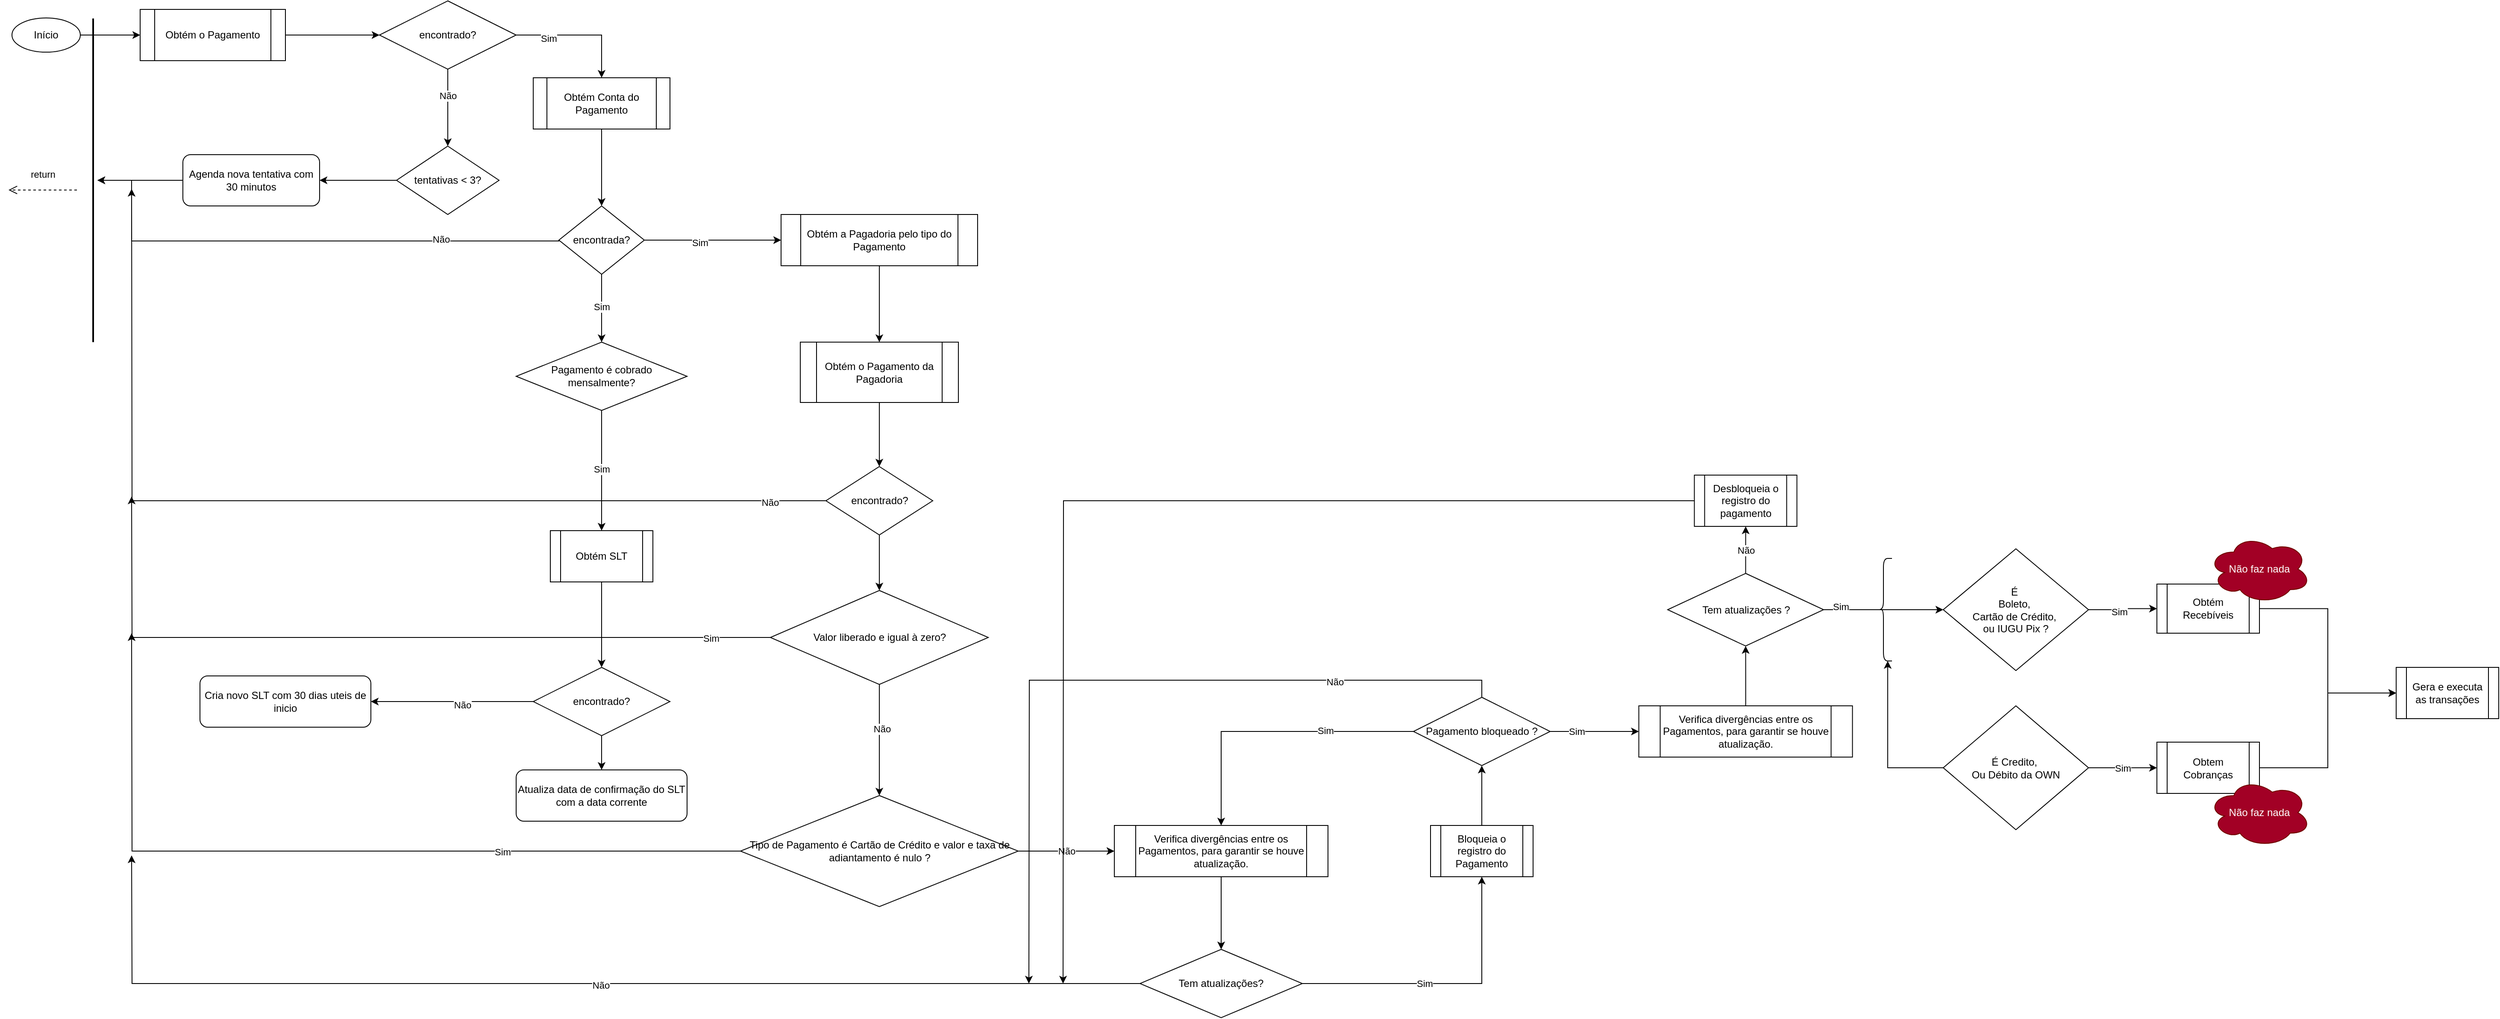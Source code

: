 <mxfile version="26.2.14">
  <diagram id="GeneratedFlow" name="Fluxo de Pagamento">
    <mxGraphModel dx="2025" dy="811" grid="1" gridSize="10" guides="1" tooltips="1" connect="1" arrows="1" fold="1" page="1" pageScale="1" pageWidth="827" pageHeight="1169" math="0" shadow="0">
      <root>
        <mxCell id="0" />
        <mxCell id="1" parent="0" />
        <mxCell id="start" value="Início" style="ellipse;whiteSpace=wrap;html=1;shadow=0;" parent="1" vertex="1">
          <mxGeometry x="-800" y="20" width="80" height="40" as="geometry" />
        </mxCell>
        <mxCell id="getPayment" value="" style="rounded=1;whiteSpace=wrap;html=1;shadow=0;" parent="1" vertex="1">
          <mxGeometry x="-650" y="10" width="160" height="60" as="geometry" />
        </mxCell>
        <mxCell id="edge1" style="edgeStyle=orthogonalEdgeStyle;rounded=0;html=1;" parent="1" source="start" target="getPayment" edge="1">
          <mxGeometry relative="1" as="geometry" />
        </mxCell>
        <mxCell id="paymentNotFound" value="encontrado?" style="rhombus;whiteSpace=wrap;html=1;shadow=0;" parent="1" vertex="1">
          <mxGeometry x="-370" width="160" height="80" as="geometry" />
        </mxCell>
        <mxCell id="edge2" style="edgeStyle=orthogonalEdgeStyle;rounded=0;html=1;" parent="1" source="getPayment" target="paymentNotFound" edge="1">
          <mxGeometry relative="1" as="geometry" />
        </mxCell>
        <mxCell id="p-sIgQ1qaCB0FaJdWFcv-16" value="" style="edgeStyle=orthogonalEdgeStyle;rounded=0;orthogonalLoop=1;jettySize=auto;html=1;" edge="1" parent="1" source="scheduleRetry" target="p-sIgQ1qaCB0FaJdWFcv-15">
          <mxGeometry relative="1" as="geometry" />
        </mxCell>
        <mxCell id="scheduleRetry" value="Agenda nova tentativa com 30 minutos" style="rounded=1;whiteSpace=wrap;html=1;shadow=0;" parent="1" vertex="1">
          <mxGeometry x="-600" y="180" width="160" height="60" as="geometry" />
        </mxCell>
        <mxCell id="edge3" style="edgeStyle=orthogonalEdgeStyle;rounded=0;html=1;" parent="1" source="p-sIgQ1qaCB0FaJdWFcv-4" target="scheduleRetry" edge="1">
          <mxGeometry relative="1" as="geometry">
            <mxPoint as="offset" />
          </mxGeometry>
        </mxCell>
        <mxCell id="edge4" style="edgeStyle=orthogonalEdgeStyle;rounded=0;html=1;entryX=0.5;entryY=0;entryDx=0;entryDy=0;" parent="1" source="p-sIgQ1qaCB0FaJdWFcv-12" target="p-sIgQ1qaCB0FaJdWFcv-17" edge="1">
          <mxGeometry relative="1" as="geometry">
            <mxPoint as="offset" />
            <mxPoint x="-120" y="210" as="targetPoint" />
          </mxGeometry>
        </mxCell>
        <mxCell id="createSLI" value="Cria novo SLT com 30 dias uteis de inicio" style="rounded=1;whiteSpace=wrap;html=1;shadow=0;" parent="1" vertex="1">
          <mxGeometry x="-580" y="790" width="200" height="60" as="geometry" />
        </mxCell>
        <mxCell id="edge6" style="edgeStyle=orthogonalEdgeStyle;rounded=0;html=1;exitX=0;exitY=0.5;exitDx=0;exitDy=0;" parent="1" source="sliFound" target="createSLI" edge="1">
          <mxGeometry relative="1" as="geometry">
            <mxPoint as="offset" />
            <mxPoint x="-200" y="670" as="sourcePoint" />
          </mxGeometry>
        </mxCell>
        <mxCell id="p-sIgQ1qaCB0FaJdWFcv-29" value="Não" style="edgeLabel;html=1;align=center;verticalAlign=middle;resizable=0;points=[];" vertex="1" connectable="0" parent="edge6">
          <mxGeometry x="-0.123" y="4" relative="1" as="geometry">
            <mxPoint as="offset" />
          </mxGeometry>
        </mxCell>
        <mxCell id="sliFound" value="encontrado?" style="rhombus;whiteSpace=wrap;html=1;shadow=0;" parent="1" vertex="1">
          <mxGeometry x="-190" y="780" width="160" height="80" as="geometry" />
        </mxCell>
        <mxCell id="updateSLI" value="Atualiza data de confirmação do SLT&lt;div&gt;com a data corrente&lt;/div&gt;" style="rounded=1;whiteSpace=wrap;html=1;shadow=0;" parent="1" vertex="1">
          <mxGeometry x="-210" y="900" width="200" height="60" as="geometry" />
        </mxCell>
        <mxCell id="edge8" style="edgeStyle=orthogonalEdgeStyle;rounded=0;html=1;" parent="1" source="sliFound" target="updateSLI" edge="1">
          <mxGeometry relative="1" as="geometry">
            <mxPoint as="offset" />
          </mxGeometry>
        </mxCell>
        <mxCell id="p-sIgQ1qaCB0FaJdWFcv-5" value="" style="edgeStyle=orthogonalEdgeStyle;rounded=0;html=1;entryX=0.5;entryY=0;entryDx=0;entryDy=0;" edge="1" parent="1" source="paymentNotFound" target="p-sIgQ1qaCB0FaJdWFcv-4">
          <mxGeometry relative="1" as="geometry">
            <mxPoint as="offset" />
            <mxPoint x="-450" y="170" as="sourcePoint" />
            <mxPoint x="-600" y="340" as="targetPoint" />
          </mxGeometry>
        </mxCell>
        <mxCell id="p-sIgQ1qaCB0FaJdWFcv-6" value="Não" style="edgeLabel;html=1;align=center;verticalAlign=middle;resizable=0;points=[];" vertex="1" connectable="0" parent="p-sIgQ1qaCB0FaJdWFcv-5">
          <mxGeometry x="-0.308" relative="1" as="geometry">
            <mxPoint as="offset" />
          </mxGeometry>
        </mxCell>
        <mxCell id="p-sIgQ1qaCB0FaJdWFcv-4" value="tentativas &amp;lt; 3?" style="rhombus;whiteSpace=wrap;html=1;" vertex="1" parent="1">
          <mxGeometry x="-350" y="170" width="120" height="80" as="geometry" />
        </mxCell>
        <mxCell id="p-sIgQ1qaCB0FaJdWFcv-7" value="return" style="html=1;verticalAlign=bottom;endArrow=open;dashed=1;endSize=8;curved=0;rounded=0;" edge="1" parent="1">
          <mxGeometry y="-9" relative="1" as="geometry">
            <mxPoint x="-724" y="221.33" as="sourcePoint" />
            <mxPoint x="-804" y="221.33" as="targetPoint" />
            <mxPoint as="offset" />
          </mxGeometry>
        </mxCell>
        <mxCell id="p-sIgQ1qaCB0FaJdWFcv-8" value="Obtém o Pagamento" style="shape=process;whiteSpace=wrap;html=1;backgroundOutline=1;" vertex="1" parent="1">
          <mxGeometry x="-650" y="10" width="170" height="60" as="geometry" />
        </mxCell>
        <mxCell id="p-sIgQ1qaCB0FaJdWFcv-10" value="" style="edgeStyle=orthogonalEdgeStyle;rounded=0;orthogonalLoop=1;jettySize=auto;html=1;entryX=0.5;entryY=0;entryDx=0;entryDy=0;" edge="1" parent="1" source="p-sIgQ1qaCB0FaJdWFcv-9" target="sliFound">
          <mxGeometry relative="1" as="geometry">
            <mxPoint x="-120" y="650" as="targetPoint" />
          </mxGeometry>
        </mxCell>
        <mxCell id="p-sIgQ1qaCB0FaJdWFcv-9" value="Obtém SLT" style="shape=process;whiteSpace=wrap;html=1;backgroundOutline=1;" vertex="1" parent="1">
          <mxGeometry x="-170" y="620" width="120" height="60" as="geometry" />
        </mxCell>
        <mxCell id="p-sIgQ1qaCB0FaJdWFcv-15" value="" style="line;strokeWidth=2;direction=south;html=1;" vertex="1" parent="1">
          <mxGeometry x="-710" y="20.63" width="10" height="378.75" as="geometry" />
        </mxCell>
        <mxCell id="p-sIgQ1qaCB0FaJdWFcv-19" style="edgeStyle=orthogonalEdgeStyle;rounded=0;orthogonalLoop=1;jettySize=auto;html=1;exitX=0;exitY=0.5;exitDx=0;exitDy=0;" edge="1" parent="1">
          <mxGeometry relative="1" as="geometry">
            <mxPoint x="-160" y="280" as="sourcePoint" />
            <mxPoint x="-700" y="210" as="targetPoint" />
            <Array as="points">
              <mxPoint x="-160" y="281" />
              <mxPoint x="-660" y="281" />
              <mxPoint x="-660" y="210" />
            </Array>
          </mxGeometry>
        </mxCell>
        <mxCell id="p-sIgQ1qaCB0FaJdWFcv-22" value="Não" style="edgeLabel;html=1;align=center;verticalAlign=middle;resizable=0;points=[];" vertex="1" connectable="0" parent="p-sIgQ1qaCB0FaJdWFcv-19">
          <mxGeometry x="-0.545" y="-2" relative="1" as="geometry">
            <mxPoint as="offset" />
          </mxGeometry>
        </mxCell>
        <mxCell id="p-sIgQ1qaCB0FaJdWFcv-20" style="edgeStyle=orthogonalEdgeStyle;rounded=0;orthogonalLoop=1;jettySize=auto;html=1;exitX=0.5;exitY=1;exitDx=0;exitDy=0;entryX=0.5;entryY=0;entryDx=0;entryDy=0;" edge="1" parent="1" source="p-sIgQ1qaCB0FaJdWFcv-25" target="p-sIgQ1qaCB0FaJdWFcv-9">
          <mxGeometry relative="1" as="geometry" />
        </mxCell>
        <mxCell id="p-sIgQ1qaCB0FaJdWFcv-28" value="Sim" style="edgeLabel;html=1;align=center;verticalAlign=middle;resizable=0;points=[];" vertex="1" connectable="0" parent="p-sIgQ1qaCB0FaJdWFcv-20">
          <mxGeometry x="-0.034" relative="1" as="geometry">
            <mxPoint as="offset" />
          </mxGeometry>
        </mxCell>
        <mxCell id="p-sIgQ1qaCB0FaJdWFcv-31" style="edgeStyle=orthogonalEdgeStyle;rounded=0;orthogonalLoop=1;jettySize=auto;html=1;entryX=0;entryY=0.5;entryDx=0;entryDy=0;" edge="1" parent="1" source="p-sIgQ1qaCB0FaJdWFcv-17" target="p-sIgQ1qaCB0FaJdWFcv-30">
          <mxGeometry relative="1" as="geometry" />
        </mxCell>
        <mxCell id="p-sIgQ1qaCB0FaJdWFcv-32" value="Sim" style="edgeLabel;html=1;align=center;verticalAlign=middle;resizable=0;points=[];" vertex="1" connectable="0" parent="p-sIgQ1qaCB0FaJdWFcv-31">
          <mxGeometry x="-0.185" y="-3" relative="1" as="geometry">
            <mxPoint as="offset" />
          </mxGeometry>
        </mxCell>
        <mxCell id="p-sIgQ1qaCB0FaJdWFcv-17" value="encontrada?" style="rhombus;whiteSpace=wrap;html=1;" vertex="1" parent="1">
          <mxGeometry x="-160" y="240" width="100" height="80" as="geometry" />
        </mxCell>
        <mxCell id="p-sIgQ1qaCB0FaJdWFcv-23" value="" style="edgeStyle=orthogonalEdgeStyle;rounded=0;html=1;entryX=0.5;entryY=0;entryDx=0;entryDy=0;" edge="1" parent="1" source="paymentNotFound" target="p-sIgQ1qaCB0FaJdWFcv-12">
          <mxGeometry relative="1" as="geometry">
            <mxPoint as="offset" />
            <mxPoint x="-210" y="40" as="sourcePoint" />
            <mxPoint x="-110" y="240" as="targetPoint" />
          </mxGeometry>
        </mxCell>
        <mxCell id="p-sIgQ1qaCB0FaJdWFcv-24" value="Sim" style="edgeLabel;html=1;align=center;verticalAlign=middle;resizable=0;points=[];" vertex="1" connectable="0" parent="p-sIgQ1qaCB0FaJdWFcv-23">
          <mxGeometry x="-0.496" y="-4" relative="1" as="geometry">
            <mxPoint as="offset" />
          </mxGeometry>
        </mxCell>
        <mxCell id="p-sIgQ1qaCB0FaJdWFcv-12" value="Obtém Conta do Pagamento" style="shape=process;whiteSpace=wrap;html=1;backgroundOutline=1;" vertex="1" parent="1">
          <mxGeometry x="-190" y="90" width="160" height="60" as="geometry" />
        </mxCell>
        <mxCell id="p-sIgQ1qaCB0FaJdWFcv-26" value="" style="edgeStyle=orthogonalEdgeStyle;rounded=0;orthogonalLoop=1;jettySize=auto;html=1;exitX=0.5;exitY=1;exitDx=0;exitDy=0;entryX=0.5;entryY=0;entryDx=0;entryDy=0;" edge="1" parent="1" source="p-sIgQ1qaCB0FaJdWFcv-17" target="p-sIgQ1qaCB0FaJdWFcv-25">
          <mxGeometry relative="1" as="geometry">
            <mxPoint x="-110" y="320" as="sourcePoint" />
            <mxPoint x="-110" y="630" as="targetPoint" />
          </mxGeometry>
        </mxCell>
        <mxCell id="p-sIgQ1qaCB0FaJdWFcv-27" value="Sim" style="edgeLabel;html=1;align=center;verticalAlign=middle;resizable=0;points=[];" vertex="1" connectable="0" parent="p-sIgQ1qaCB0FaJdWFcv-26">
          <mxGeometry x="-0.053" relative="1" as="geometry">
            <mxPoint as="offset" />
          </mxGeometry>
        </mxCell>
        <mxCell id="p-sIgQ1qaCB0FaJdWFcv-25" value="Pagamento é cobrado mensalmente?" style="rhombus;whiteSpace=wrap;html=1;" vertex="1" parent="1">
          <mxGeometry x="-210" y="399.38" width="200" height="80" as="geometry" />
        </mxCell>
        <mxCell id="p-sIgQ1qaCB0FaJdWFcv-33" style="edgeStyle=orthogonalEdgeStyle;rounded=0;orthogonalLoop=1;jettySize=auto;html=1;exitX=0.5;exitY=1;exitDx=0;exitDy=0;entryX=0.5;entryY=0;entryDx=0;entryDy=0;" edge="1" parent="1" source="p-sIgQ1qaCB0FaJdWFcv-30" target="p-sIgQ1qaCB0FaJdWFcv-34">
          <mxGeometry relative="1" as="geometry">
            <mxPoint x="215" y="430" as="targetPoint" />
          </mxGeometry>
        </mxCell>
        <mxCell id="p-sIgQ1qaCB0FaJdWFcv-30" value="Obtém a Pagadoria pelo tipo do Pagamento" style="shape=process;whiteSpace=wrap;html=1;backgroundOutline=1;" vertex="1" parent="1">
          <mxGeometry x="100" y="250" width="230" height="60" as="geometry" />
        </mxCell>
        <mxCell id="p-sIgQ1qaCB0FaJdWFcv-36" value="" style="edgeStyle=orthogonalEdgeStyle;rounded=0;orthogonalLoop=1;jettySize=auto;html=1;" edge="1" parent="1" source="p-sIgQ1qaCB0FaJdWFcv-34" target="p-sIgQ1qaCB0FaJdWFcv-35">
          <mxGeometry relative="1" as="geometry" />
        </mxCell>
        <mxCell id="p-sIgQ1qaCB0FaJdWFcv-34" value="Obtém o Pagamento da Pagadoria" style="shape=process;whiteSpace=wrap;html=1;backgroundOutline=1;" vertex="1" parent="1">
          <mxGeometry x="122.5" y="399.38" width="185" height="70.62" as="geometry" />
        </mxCell>
        <mxCell id="p-sIgQ1qaCB0FaJdWFcv-37" style="edgeStyle=orthogonalEdgeStyle;rounded=0;orthogonalLoop=1;jettySize=auto;html=1;exitX=0;exitY=0.5;exitDx=0;exitDy=0;" edge="1" parent="1" source="p-sIgQ1qaCB0FaJdWFcv-35">
          <mxGeometry relative="1" as="geometry">
            <mxPoint x="-660" y="220" as="targetPoint" />
          </mxGeometry>
        </mxCell>
        <mxCell id="p-sIgQ1qaCB0FaJdWFcv-38" value="Não" style="edgeLabel;html=1;align=center;verticalAlign=middle;resizable=0;points=[];" vertex="1" connectable="0" parent="p-sIgQ1qaCB0FaJdWFcv-37">
          <mxGeometry x="-0.889" y="2" relative="1" as="geometry">
            <mxPoint as="offset" />
          </mxGeometry>
        </mxCell>
        <mxCell id="p-sIgQ1qaCB0FaJdWFcv-40" value="" style="edgeStyle=orthogonalEdgeStyle;rounded=0;orthogonalLoop=1;jettySize=auto;html=1;" edge="1" parent="1" source="p-sIgQ1qaCB0FaJdWFcv-35" target="p-sIgQ1qaCB0FaJdWFcv-39">
          <mxGeometry relative="1" as="geometry" />
        </mxCell>
        <mxCell id="p-sIgQ1qaCB0FaJdWFcv-35" value="encontrado?" style="rhombus;whiteSpace=wrap;html=1;" vertex="1" parent="1">
          <mxGeometry x="152.5" y="545" width="125" height="80" as="geometry" />
        </mxCell>
        <mxCell id="p-sIgQ1qaCB0FaJdWFcv-42" style="edgeStyle=orthogonalEdgeStyle;rounded=0;orthogonalLoop=1;jettySize=auto;html=1;exitX=0;exitY=0.5;exitDx=0;exitDy=0;" edge="1" parent="1" source="p-sIgQ1qaCB0FaJdWFcv-39">
          <mxGeometry relative="1" as="geometry">
            <mxPoint x="-660" y="580" as="targetPoint" />
          </mxGeometry>
        </mxCell>
        <mxCell id="p-sIgQ1qaCB0FaJdWFcv-43" value="Sim" style="edgeLabel;html=1;align=center;verticalAlign=middle;resizable=0;points=[];" vertex="1" connectable="0" parent="p-sIgQ1qaCB0FaJdWFcv-42">
          <mxGeometry x="-0.847" y="1" relative="1" as="geometry">
            <mxPoint as="offset" />
          </mxGeometry>
        </mxCell>
        <mxCell id="p-sIgQ1qaCB0FaJdWFcv-46" style="edgeStyle=orthogonalEdgeStyle;rounded=0;orthogonalLoop=1;jettySize=auto;html=1;entryX=0.5;entryY=0;entryDx=0;entryDy=0;" edge="1" parent="1" source="p-sIgQ1qaCB0FaJdWFcv-39" target="p-sIgQ1qaCB0FaJdWFcv-44">
          <mxGeometry relative="1" as="geometry" />
        </mxCell>
        <mxCell id="p-sIgQ1qaCB0FaJdWFcv-48" value="Não" style="edgeLabel;html=1;align=center;verticalAlign=middle;resizable=0;points=[];" vertex="1" connectable="0" parent="p-sIgQ1qaCB0FaJdWFcv-46">
          <mxGeometry x="-0.21" y="3" relative="1" as="geometry">
            <mxPoint as="offset" />
          </mxGeometry>
        </mxCell>
        <mxCell id="p-sIgQ1qaCB0FaJdWFcv-39" value="Valor liberado e igual à zero?" style="rhombus;whiteSpace=wrap;html=1;" vertex="1" parent="1">
          <mxGeometry x="87.5" y="690" width="255" height="110" as="geometry" />
        </mxCell>
        <mxCell id="p-sIgQ1qaCB0FaJdWFcv-45" style="edgeStyle=orthogonalEdgeStyle;rounded=0;orthogonalLoop=1;jettySize=auto;html=1;exitX=0;exitY=0.5;exitDx=0;exitDy=0;" edge="1" parent="1" source="p-sIgQ1qaCB0FaJdWFcv-44">
          <mxGeometry relative="1" as="geometry">
            <mxPoint x="-660" y="740" as="targetPoint" />
          </mxGeometry>
        </mxCell>
        <mxCell id="p-sIgQ1qaCB0FaJdWFcv-47" value="Sim" style="edgeLabel;html=1;align=center;verticalAlign=middle;resizable=0;points=[];" vertex="1" connectable="0" parent="p-sIgQ1qaCB0FaJdWFcv-45">
          <mxGeometry x="-0.424" y="1" relative="1" as="geometry">
            <mxPoint as="offset" />
          </mxGeometry>
        </mxCell>
        <mxCell id="p-sIgQ1qaCB0FaJdWFcv-50" value="Não" style="edgeStyle=orthogonalEdgeStyle;rounded=0;orthogonalLoop=1;jettySize=auto;html=1;" edge="1" parent="1" source="p-sIgQ1qaCB0FaJdWFcv-44" target="p-sIgQ1qaCB0FaJdWFcv-49">
          <mxGeometry relative="1" as="geometry" />
        </mxCell>
        <mxCell id="p-sIgQ1qaCB0FaJdWFcv-44" value="Tipo de Pagamento é Cartão de Crédito e valor e taxa de adiantamento é nulo ?" style="rhombus;whiteSpace=wrap;html=1;" vertex="1" parent="1">
          <mxGeometry x="52.5" y="930" width="325" height="130" as="geometry" />
        </mxCell>
        <mxCell id="p-sIgQ1qaCB0FaJdWFcv-55" value="" style="edgeStyle=orthogonalEdgeStyle;rounded=0;orthogonalLoop=1;jettySize=auto;html=1;" edge="1" parent="1" source="p-sIgQ1qaCB0FaJdWFcv-49" target="p-sIgQ1qaCB0FaJdWFcv-51">
          <mxGeometry relative="1" as="geometry" />
        </mxCell>
        <mxCell id="p-sIgQ1qaCB0FaJdWFcv-49" value="Verifica divergências entre os Pagamentos, para garantir se houve atualização." style="shape=process;whiteSpace=wrap;html=1;backgroundOutline=1;" vertex="1" parent="1">
          <mxGeometry x="490" y="965" width="250" height="60" as="geometry" />
        </mxCell>
        <mxCell id="p-sIgQ1qaCB0FaJdWFcv-53" style="edgeStyle=orthogonalEdgeStyle;rounded=0;orthogonalLoop=1;jettySize=auto;html=1;" edge="1" parent="1" source="p-sIgQ1qaCB0FaJdWFcv-51">
          <mxGeometry relative="1" as="geometry">
            <mxPoint x="-660" y="1000.0" as="targetPoint" />
          </mxGeometry>
        </mxCell>
        <mxCell id="p-sIgQ1qaCB0FaJdWFcv-54" value="Não" style="edgeLabel;html=1;align=center;verticalAlign=middle;resizable=0;points=[];" vertex="1" connectable="0" parent="p-sIgQ1qaCB0FaJdWFcv-53">
          <mxGeometry x="-0.05" y="2" relative="1" as="geometry">
            <mxPoint as="offset" />
          </mxGeometry>
        </mxCell>
        <mxCell id="p-sIgQ1qaCB0FaJdWFcv-57" style="edgeStyle=orthogonalEdgeStyle;rounded=0;orthogonalLoop=1;jettySize=auto;html=1;entryX=0.5;entryY=1;entryDx=0;entryDy=0;" edge="1" parent="1" source="p-sIgQ1qaCB0FaJdWFcv-51" target="p-sIgQ1qaCB0FaJdWFcv-56">
          <mxGeometry relative="1" as="geometry" />
        </mxCell>
        <mxCell id="p-sIgQ1qaCB0FaJdWFcv-58" value="Sim" style="edgeLabel;html=1;align=center;verticalAlign=middle;resizable=0;points=[];" vertex="1" connectable="0" parent="p-sIgQ1qaCB0FaJdWFcv-57">
          <mxGeometry x="-0.15" relative="1" as="geometry">
            <mxPoint as="offset" />
          </mxGeometry>
        </mxCell>
        <mxCell id="p-sIgQ1qaCB0FaJdWFcv-60" value="" style="edgeStyle=orthogonalEdgeStyle;rounded=0;orthogonalLoop=1;jettySize=auto;html=1;" edge="1" parent="1" source="p-sIgQ1qaCB0FaJdWFcv-56" target="p-sIgQ1qaCB0FaJdWFcv-59">
          <mxGeometry relative="1" as="geometry" />
        </mxCell>
        <mxCell id="p-sIgQ1qaCB0FaJdWFcv-56" value="Bloqueia o registro do Pagamento" style="shape=process;whiteSpace=wrap;html=1;backgroundOutline=1;" vertex="1" parent="1">
          <mxGeometry x="860" y="965" width="120" height="60" as="geometry" />
        </mxCell>
        <mxCell id="p-sIgQ1qaCB0FaJdWFcv-61" style="edgeStyle=orthogonalEdgeStyle;rounded=0;orthogonalLoop=1;jettySize=auto;html=1;exitX=0;exitY=0.5;exitDx=0;exitDy=0;entryX=0.5;entryY=0;entryDx=0;entryDy=0;" edge="1" parent="1" source="p-sIgQ1qaCB0FaJdWFcv-59" target="p-sIgQ1qaCB0FaJdWFcv-49">
          <mxGeometry relative="1" as="geometry" />
        </mxCell>
        <mxCell id="p-sIgQ1qaCB0FaJdWFcv-62" value="Sim" style="edgeLabel;html=1;align=center;verticalAlign=middle;resizable=0;points=[];" vertex="1" connectable="0" parent="p-sIgQ1qaCB0FaJdWFcv-61">
          <mxGeometry x="-0.384" y="-1" relative="1" as="geometry">
            <mxPoint as="offset" />
          </mxGeometry>
        </mxCell>
        <mxCell id="p-sIgQ1qaCB0FaJdWFcv-63" style="edgeStyle=orthogonalEdgeStyle;rounded=0;orthogonalLoop=1;jettySize=auto;html=1;exitX=0.5;exitY=0;exitDx=0;exitDy=0;" edge="1" parent="1" source="p-sIgQ1qaCB0FaJdWFcv-59">
          <mxGeometry relative="1" as="geometry">
            <mxPoint x="390" y="1150" as="targetPoint" />
          </mxGeometry>
        </mxCell>
        <mxCell id="p-sIgQ1qaCB0FaJdWFcv-64" value="Não" style="edgeLabel;html=1;align=center;verticalAlign=middle;resizable=0;points=[];" vertex="1" connectable="0" parent="p-sIgQ1qaCB0FaJdWFcv-63">
          <mxGeometry x="-0.575" y="2" relative="1" as="geometry">
            <mxPoint as="offset" />
          </mxGeometry>
        </mxCell>
        <mxCell id="p-sIgQ1qaCB0FaJdWFcv-71" value="" style="edgeStyle=orthogonalEdgeStyle;rounded=0;orthogonalLoop=1;jettySize=auto;html=1;" edge="1" parent="1" source="p-sIgQ1qaCB0FaJdWFcv-59" target="p-sIgQ1qaCB0FaJdWFcv-70">
          <mxGeometry relative="1" as="geometry" />
        </mxCell>
        <mxCell id="p-sIgQ1qaCB0FaJdWFcv-72" value="Sim" style="edgeLabel;html=1;align=center;verticalAlign=middle;resizable=0;points=[];" vertex="1" connectable="0" parent="p-sIgQ1qaCB0FaJdWFcv-71">
          <mxGeometry x="-0.408" relative="1" as="geometry">
            <mxPoint as="offset" />
          </mxGeometry>
        </mxCell>
        <mxCell id="p-sIgQ1qaCB0FaJdWFcv-59" value="Pagamento bloqueado ?" style="rhombus;whiteSpace=wrap;html=1;" vertex="1" parent="1">
          <mxGeometry x="840" y="815" width="160" height="80" as="geometry" />
        </mxCell>
        <mxCell id="p-sIgQ1qaCB0FaJdWFcv-78" style="edgeStyle=orthogonalEdgeStyle;rounded=0;orthogonalLoop=1;jettySize=auto;html=1;" edge="1" parent="1" source="p-sIgQ1qaCB0FaJdWFcv-65">
          <mxGeometry relative="1" as="geometry">
            <mxPoint x="430" y="1150" as="targetPoint" />
          </mxGeometry>
        </mxCell>
        <mxCell id="p-sIgQ1qaCB0FaJdWFcv-65" value="Desbloqueia o registro do pagamento" style="shape=process;whiteSpace=wrap;html=1;backgroundOutline=1;" vertex="1" parent="1">
          <mxGeometry x="1168.75" y="555" width="120" height="60" as="geometry" />
        </mxCell>
        <mxCell id="p-sIgQ1qaCB0FaJdWFcv-51" value="Tem atualizações?" style="rhombus;whiteSpace=wrap;html=1;" vertex="1" parent="1">
          <mxGeometry x="520" y="1110" width="190" height="80" as="geometry" />
        </mxCell>
        <mxCell id="p-sIgQ1qaCB0FaJdWFcv-75" value="" style="edgeStyle=orthogonalEdgeStyle;rounded=0;orthogonalLoop=1;jettySize=auto;html=1;" edge="1" parent="1" source="p-sIgQ1qaCB0FaJdWFcv-70" target="p-sIgQ1qaCB0FaJdWFcv-74">
          <mxGeometry relative="1" as="geometry" />
        </mxCell>
        <mxCell id="p-sIgQ1qaCB0FaJdWFcv-70" value="Verifica divergências entre os Pagamentos, para garantir se houve atualização." style="shape=process;whiteSpace=wrap;html=1;backgroundOutline=1;" vertex="1" parent="1">
          <mxGeometry x="1103.75" y="825" width="250" height="60" as="geometry" />
        </mxCell>
        <mxCell id="p-sIgQ1qaCB0FaJdWFcv-76" value="Não" style="edgeStyle=orthogonalEdgeStyle;rounded=0;orthogonalLoop=1;jettySize=auto;html=1;" edge="1" parent="1" source="p-sIgQ1qaCB0FaJdWFcv-74" target="p-sIgQ1qaCB0FaJdWFcv-65">
          <mxGeometry relative="1" as="geometry" />
        </mxCell>
        <mxCell id="p-sIgQ1qaCB0FaJdWFcv-80" style="edgeStyle=orthogonalEdgeStyle;rounded=0;orthogonalLoop=1;jettySize=auto;html=1;entryX=0;entryY=0.5;entryDx=0;entryDy=0;" edge="1" parent="1" source="p-sIgQ1qaCB0FaJdWFcv-82" target="p-sIgQ1qaCB0FaJdWFcv-79">
          <mxGeometry relative="1" as="geometry" />
        </mxCell>
        <mxCell id="p-sIgQ1qaCB0FaJdWFcv-92" value="Sim" style="edgeLabel;html=1;align=center;verticalAlign=middle;resizable=0;points=[];" vertex="1" connectable="0" parent="p-sIgQ1qaCB0FaJdWFcv-80">
          <mxGeometry x="-0.11" y="-2" relative="1" as="geometry">
            <mxPoint as="offset" />
          </mxGeometry>
        </mxCell>
        <mxCell id="p-sIgQ1qaCB0FaJdWFcv-74" value="Tem atualizações ?" style="rhombus;whiteSpace=wrap;html=1;" vertex="1" parent="1">
          <mxGeometry x="1137.5" y="670" width="182.5" height="85" as="geometry" />
        </mxCell>
        <mxCell id="p-sIgQ1qaCB0FaJdWFcv-96" style="edgeStyle=orthogonalEdgeStyle;rounded=0;orthogonalLoop=1;jettySize=auto;html=1;entryX=0;entryY=0.5;entryDx=0;entryDy=0;" edge="1" parent="1" source="p-sIgQ1qaCB0FaJdWFcv-79" target="p-sIgQ1qaCB0FaJdWFcv-95">
          <mxGeometry relative="1" as="geometry" />
        </mxCell>
        <mxCell id="p-sIgQ1qaCB0FaJdWFcv-79" value="Obtém Recebíveis" style="shape=process;whiteSpace=wrap;html=1;backgroundOutline=1;" vertex="1" parent="1">
          <mxGeometry x="1710" y="682.5" width="120" height="57.5" as="geometry" />
        </mxCell>
        <mxCell id="p-sIgQ1qaCB0FaJdWFcv-83" value="" style="edgeStyle=orthogonalEdgeStyle;rounded=0;orthogonalLoop=1;jettySize=auto;html=1;entryX=0;entryY=0.5;entryDx=0;entryDy=0;" edge="1" parent="1" source="p-sIgQ1qaCB0FaJdWFcv-74" target="p-sIgQ1qaCB0FaJdWFcv-82">
          <mxGeometry relative="1" as="geometry">
            <mxPoint x="1320" y="713" as="sourcePoint" />
            <mxPoint x="1490" y="713" as="targetPoint" />
          </mxGeometry>
        </mxCell>
        <mxCell id="p-sIgQ1qaCB0FaJdWFcv-84" value="Sim" style="edgeLabel;html=1;align=center;verticalAlign=middle;resizable=0;points=[];" vertex="1" connectable="0" parent="p-sIgQ1qaCB0FaJdWFcv-83">
          <mxGeometry x="-0.52" relative="1" as="geometry">
            <mxPoint x="-14" y="-4" as="offset" />
          </mxGeometry>
        </mxCell>
        <mxCell id="p-sIgQ1qaCB0FaJdWFcv-82" value="É&amp;nbsp;&lt;div&gt;Boleto,&amp;nbsp;&lt;/div&gt;&lt;div&gt;Cartão de Crédito,&amp;nbsp;&lt;/div&gt;&lt;div&gt;ou IUGU Pix ?&lt;/div&gt;" style="rhombus;whiteSpace=wrap;html=1;" vertex="1" parent="1">
          <mxGeometry x="1460" y="641.25" width="170" height="142.5" as="geometry" />
        </mxCell>
        <mxCell id="p-sIgQ1qaCB0FaJdWFcv-85" value="Não faz nada" style="ellipse;shape=cloud;whiteSpace=wrap;html=1;fillColor=#a20025;fontColor=#ffffff;strokeColor=#6F0000;" vertex="1" parent="1">
          <mxGeometry x="1770" y="625" width="120" height="80" as="geometry" />
        </mxCell>
        <mxCell id="p-sIgQ1qaCB0FaJdWFcv-86" value="" style="shape=curlyBracket;whiteSpace=wrap;html=1;rounded=1;labelPosition=left;verticalLabelPosition=middle;align=right;verticalAlign=middle;" vertex="1" parent="1">
          <mxGeometry x="1380" y="652.5" width="20" height="120" as="geometry" />
        </mxCell>
        <mxCell id="p-sIgQ1qaCB0FaJdWFcv-89" style="edgeStyle=orthogonalEdgeStyle;rounded=0;orthogonalLoop=1;jettySize=auto;html=1;exitX=0;exitY=0.5;exitDx=0;exitDy=0;entryX=0.75;entryY=1;entryDx=0;entryDy=0;" edge="1" parent="1" source="p-sIgQ1qaCB0FaJdWFcv-88" target="p-sIgQ1qaCB0FaJdWFcv-86">
          <mxGeometry relative="1" as="geometry" />
        </mxCell>
        <mxCell id="p-sIgQ1qaCB0FaJdWFcv-91" value="Sim" style="edgeStyle=orthogonalEdgeStyle;rounded=0;orthogonalLoop=1;jettySize=auto;html=1;" edge="1" parent="1" source="p-sIgQ1qaCB0FaJdWFcv-88" target="p-sIgQ1qaCB0FaJdWFcv-90">
          <mxGeometry relative="1" as="geometry" />
        </mxCell>
        <mxCell id="p-sIgQ1qaCB0FaJdWFcv-88" value="É Credito,&amp;nbsp;&lt;div&gt;Ou Débito da OWN&lt;/div&gt;" style="rhombus;whiteSpace=wrap;html=1;" vertex="1" parent="1">
          <mxGeometry x="1460" y="825" width="170" height="145" as="geometry" />
        </mxCell>
        <mxCell id="p-sIgQ1qaCB0FaJdWFcv-97" style="edgeStyle=orthogonalEdgeStyle;rounded=0;orthogonalLoop=1;jettySize=auto;html=1;entryX=0;entryY=0.5;entryDx=0;entryDy=0;" edge="1" parent="1" source="p-sIgQ1qaCB0FaJdWFcv-90" target="p-sIgQ1qaCB0FaJdWFcv-95">
          <mxGeometry relative="1" as="geometry" />
        </mxCell>
        <mxCell id="p-sIgQ1qaCB0FaJdWFcv-90" value="Obtem&lt;br&gt;Cobranças" style="shape=process;whiteSpace=wrap;html=1;backgroundOutline=1;" vertex="1" parent="1">
          <mxGeometry x="1710" y="867.5" width="120" height="60" as="geometry" />
        </mxCell>
        <mxCell id="p-sIgQ1qaCB0FaJdWFcv-93" value="Não faz nada" style="ellipse;shape=cloud;whiteSpace=wrap;html=1;fillColor=#a20025;fontColor=#ffffff;strokeColor=#6F0000;" vertex="1" parent="1">
          <mxGeometry x="1770" y="910" width="120" height="80" as="geometry" />
        </mxCell>
        <mxCell id="p-sIgQ1qaCB0FaJdWFcv-95" value="Gera e executa as transações" style="shape=process;whiteSpace=wrap;html=1;backgroundOutline=1;" vertex="1" parent="1">
          <mxGeometry x="1990" y="780" width="120" height="60" as="geometry" />
        </mxCell>
      </root>
    </mxGraphModel>
  </diagram>
</mxfile>
